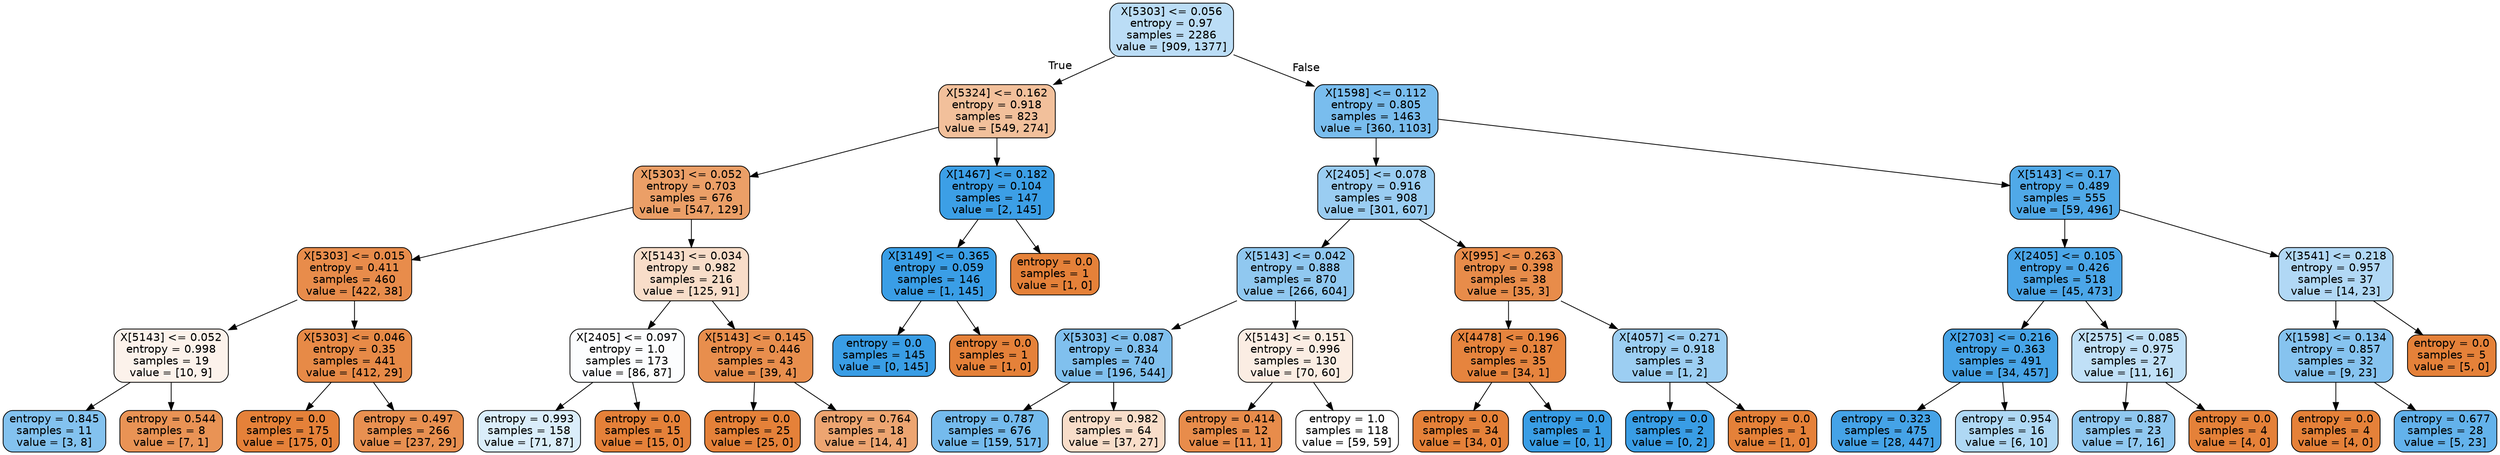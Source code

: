 digraph Tree {
node [shape=box, style="filled, rounded", color="black", fontname=helvetica] ;
edge [fontname=helvetica] ;
0 [label="X[5303] <= 0.056\nentropy = 0.97\nsamples = 2286\nvalue = [909, 1377]", fillcolor="#399de557"] ;
1 [label="X[5324] <= 0.162\nentropy = 0.918\nsamples = 823\nvalue = [549, 274]", fillcolor="#e5813980"] ;
0 -> 1 [labeldistance=2.5, labelangle=45, headlabel="True"] ;
2 [label="X[5303] <= 0.052\nentropy = 0.703\nsamples = 676\nvalue = [547, 129]", fillcolor="#e58139c3"] ;
1 -> 2 ;
3 [label="X[5303] <= 0.015\nentropy = 0.411\nsamples = 460\nvalue = [422, 38]", fillcolor="#e58139e8"] ;
2 -> 3 ;
4 [label="X[5143] <= 0.052\nentropy = 0.998\nsamples = 19\nvalue = [10, 9]", fillcolor="#e5813919"] ;
3 -> 4 ;
5 [label="entropy = 0.845\nsamples = 11\nvalue = [3, 8]", fillcolor="#399de59f"] ;
4 -> 5 ;
6 [label="entropy = 0.544\nsamples = 8\nvalue = [7, 1]", fillcolor="#e58139db"] ;
4 -> 6 ;
7 [label="X[5303] <= 0.046\nentropy = 0.35\nsamples = 441\nvalue = [412, 29]", fillcolor="#e58139ed"] ;
3 -> 7 ;
8 [label="entropy = 0.0\nsamples = 175\nvalue = [175, 0]", fillcolor="#e58139ff"] ;
7 -> 8 ;
9 [label="entropy = 0.497\nsamples = 266\nvalue = [237, 29]", fillcolor="#e58139e0"] ;
7 -> 9 ;
10 [label="X[5143] <= 0.034\nentropy = 0.982\nsamples = 216\nvalue = [125, 91]", fillcolor="#e5813945"] ;
2 -> 10 ;
11 [label="X[2405] <= 0.097\nentropy = 1.0\nsamples = 173\nvalue = [86, 87]", fillcolor="#399de503"] ;
10 -> 11 ;
12 [label="entropy = 0.993\nsamples = 158\nvalue = [71, 87]", fillcolor="#399de52f"] ;
11 -> 12 ;
13 [label="entropy = 0.0\nsamples = 15\nvalue = [15, 0]", fillcolor="#e58139ff"] ;
11 -> 13 ;
14 [label="X[5143] <= 0.145\nentropy = 0.446\nsamples = 43\nvalue = [39, 4]", fillcolor="#e58139e5"] ;
10 -> 14 ;
15 [label="entropy = 0.0\nsamples = 25\nvalue = [25, 0]", fillcolor="#e58139ff"] ;
14 -> 15 ;
16 [label="entropy = 0.764\nsamples = 18\nvalue = [14, 4]", fillcolor="#e58139b6"] ;
14 -> 16 ;
17 [label="X[1467] <= 0.182\nentropy = 0.104\nsamples = 147\nvalue = [2, 145]", fillcolor="#399de5fb"] ;
1 -> 17 ;
18 [label="X[3149] <= 0.365\nentropy = 0.059\nsamples = 146\nvalue = [1, 145]", fillcolor="#399de5fd"] ;
17 -> 18 ;
19 [label="entropy = 0.0\nsamples = 145\nvalue = [0, 145]", fillcolor="#399de5ff"] ;
18 -> 19 ;
20 [label="entropy = 0.0\nsamples = 1\nvalue = [1, 0]", fillcolor="#e58139ff"] ;
18 -> 20 ;
21 [label="entropy = 0.0\nsamples = 1\nvalue = [1, 0]", fillcolor="#e58139ff"] ;
17 -> 21 ;
22 [label="X[1598] <= 0.112\nentropy = 0.805\nsamples = 1463\nvalue = [360, 1103]", fillcolor="#399de5ac"] ;
0 -> 22 [labeldistance=2.5, labelangle=-45, headlabel="False"] ;
23 [label="X[2405] <= 0.078\nentropy = 0.916\nsamples = 908\nvalue = [301, 607]", fillcolor="#399de581"] ;
22 -> 23 ;
24 [label="X[5143] <= 0.042\nentropy = 0.888\nsamples = 870\nvalue = [266, 604]", fillcolor="#399de58f"] ;
23 -> 24 ;
25 [label="X[5303] <= 0.087\nentropy = 0.834\nsamples = 740\nvalue = [196, 544]", fillcolor="#399de5a3"] ;
24 -> 25 ;
26 [label="entropy = 0.787\nsamples = 676\nvalue = [159, 517]", fillcolor="#399de5b1"] ;
25 -> 26 ;
27 [label="entropy = 0.982\nsamples = 64\nvalue = [37, 27]", fillcolor="#e5813945"] ;
25 -> 27 ;
28 [label="X[5143] <= 0.151\nentropy = 0.996\nsamples = 130\nvalue = [70, 60]", fillcolor="#e5813924"] ;
24 -> 28 ;
29 [label="entropy = 0.414\nsamples = 12\nvalue = [11, 1]", fillcolor="#e58139e8"] ;
28 -> 29 ;
30 [label="entropy = 1.0\nsamples = 118\nvalue = [59, 59]", fillcolor="#e5813900"] ;
28 -> 30 ;
31 [label="X[995] <= 0.263\nentropy = 0.398\nsamples = 38\nvalue = [35, 3]", fillcolor="#e58139e9"] ;
23 -> 31 ;
32 [label="X[4478] <= 0.196\nentropy = 0.187\nsamples = 35\nvalue = [34, 1]", fillcolor="#e58139f8"] ;
31 -> 32 ;
33 [label="entropy = 0.0\nsamples = 34\nvalue = [34, 0]", fillcolor="#e58139ff"] ;
32 -> 33 ;
34 [label="entropy = 0.0\nsamples = 1\nvalue = [0, 1]", fillcolor="#399de5ff"] ;
32 -> 34 ;
35 [label="X[4057] <= 0.271\nentropy = 0.918\nsamples = 3\nvalue = [1, 2]", fillcolor="#399de57f"] ;
31 -> 35 ;
36 [label="entropy = 0.0\nsamples = 2\nvalue = [0, 2]", fillcolor="#399de5ff"] ;
35 -> 36 ;
37 [label="entropy = 0.0\nsamples = 1\nvalue = [1, 0]", fillcolor="#e58139ff"] ;
35 -> 37 ;
38 [label="X[5143] <= 0.17\nentropy = 0.489\nsamples = 555\nvalue = [59, 496]", fillcolor="#399de5e1"] ;
22 -> 38 ;
39 [label="X[2405] <= 0.105\nentropy = 0.426\nsamples = 518\nvalue = [45, 473]", fillcolor="#399de5e7"] ;
38 -> 39 ;
40 [label="X[2703] <= 0.216\nentropy = 0.363\nsamples = 491\nvalue = [34, 457]", fillcolor="#399de5ec"] ;
39 -> 40 ;
41 [label="entropy = 0.323\nsamples = 475\nvalue = [28, 447]", fillcolor="#399de5ef"] ;
40 -> 41 ;
42 [label="entropy = 0.954\nsamples = 16\nvalue = [6, 10]", fillcolor="#399de566"] ;
40 -> 42 ;
43 [label="X[2575] <= 0.085\nentropy = 0.975\nsamples = 27\nvalue = [11, 16]", fillcolor="#399de550"] ;
39 -> 43 ;
44 [label="entropy = 0.887\nsamples = 23\nvalue = [7, 16]", fillcolor="#399de58f"] ;
43 -> 44 ;
45 [label="entropy = 0.0\nsamples = 4\nvalue = [4, 0]", fillcolor="#e58139ff"] ;
43 -> 45 ;
46 [label="X[3541] <= 0.218\nentropy = 0.957\nsamples = 37\nvalue = [14, 23]", fillcolor="#399de564"] ;
38 -> 46 ;
47 [label="X[1598] <= 0.134\nentropy = 0.857\nsamples = 32\nvalue = [9, 23]", fillcolor="#399de59b"] ;
46 -> 47 ;
48 [label="entropy = 0.0\nsamples = 4\nvalue = [4, 0]", fillcolor="#e58139ff"] ;
47 -> 48 ;
49 [label="entropy = 0.677\nsamples = 28\nvalue = [5, 23]", fillcolor="#399de5c8"] ;
47 -> 49 ;
50 [label="entropy = 0.0\nsamples = 5\nvalue = [5, 0]", fillcolor="#e58139ff"] ;
46 -> 50 ;
}